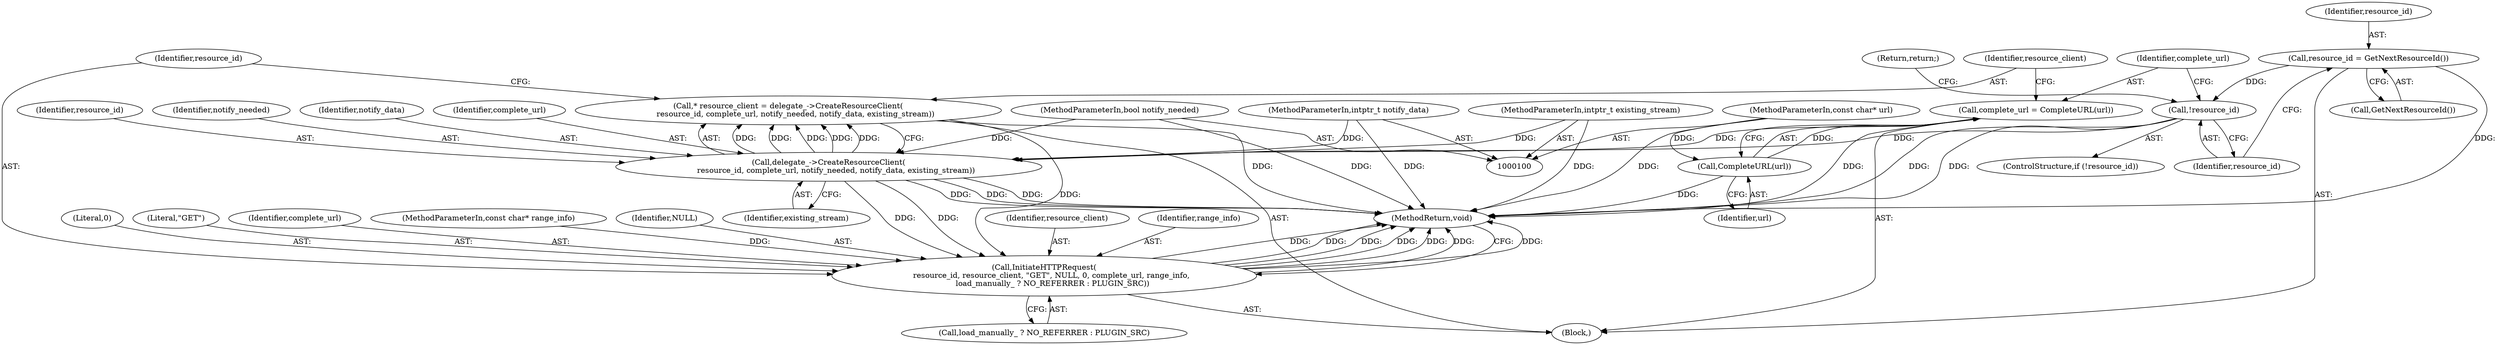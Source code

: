digraph "1_Chrome_ea3d1d84be3d6f97bf50e76511c9e26af6895533_39@pointer" {
"1000121" [label="(Call,* resource_client = delegate_->CreateResourceClient(\n      resource_id, complete_url, notify_needed, notify_data, existing_stream))"];
"1000123" [label="(Call,delegate_->CreateResourceClient(\n      resource_id, complete_url, notify_needed, notify_data, existing_stream))"];
"1000112" [label="(Call,!resource_id)"];
"1000108" [label="(Call,resource_id = GetNextResourceId())"];
"1000116" [label="(Call,complete_url = CompleteURL(url))"];
"1000118" [label="(Call,CompleteURL(url))"];
"1000101" [label="(MethodParameterIn,const char* url)"];
"1000104" [label="(MethodParameterIn,bool notify_needed)"];
"1000105" [label="(MethodParameterIn,intptr_t notify_data)"];
"1000103" [label="(MethodParameterIn,intptr_t existing_stream)"];
"1000129" [label="(Call,InitiateHTTPRequest(\n      resource_id, resource_client, \"GET\", NULL, 0, complete_url, range_info,\n       load_manually_ ? NO_REFERRER : PLUGIN_SRC))"];
"1000105" [label="(MethodParameterIn,intptr_t notify_data)"];
"1000130" [label="(Identifier,resource_id)"];
"1000123" [label="(Call,delegate_->CreateResourceClient(\n      resource_id, complete_url, notify_needed, notify_data, existing_stream))"];
"1000113" [label="(Identifier,resource_id)"];
"1000131" [label="(Identifier,resource_client)"];
"1000119" [label="(Identifier,url)"];
"1000137" [label="(Call,load_manually_ ? NO_REFERRER : PLUGIN_SRC)"];
"1000122" [label="(Identifier,resource_client)"];
"1000124" [label="(Identifier,resource_id)"];
"1000136" [label="(Identifier,range_info)"];
"1000114" [label="(Return,return;)"];
"1000126" [label="(Identifier,notify_needed)"];
"1000116" [label="(Call,complete_url = CompleteURL(url))"];
"1000134" [label="(Literal,0)"];
"1000127" [label="(Identifier,notify_data)"];
"1000125" [label="(Identifier,complete_url)"];
"1000111" [label="(ControlStructure,if (!resource_id))"];
"1000117" [label="(Identifier,complete_url)"];
"1000132" [label="(Literal,\"GET\")"];
"1000108" [label="(Call,resource_id = GetNextResourceId())"];
"1000135" [label="(Identifier,complete_url)"];
"1000109" [label="(Identifier,resource_id)"];
"1000128" [label="(Identifier,existing_stream)"];
"1000112" [label="(Call,!resource_id)"];
"1000106" [label="(Block,)"];
"1000102" [label="(MethodParameterIn,const char* range_info)"];
"1000101" [label="(MethodParameterIn,const char* url)"];
"1000110" [label="(Call,GetNextResourceId())"];
"1000141" [label="(MethodReturn,void)"];
"1000129" [label="(Call,InitiateHTTPRequest(\n      resource_id, resource_client, \"GET\", NULL, 0, complete_url, range_info,\n       load_manually_ ? NO_REFERRER : PLUGIN_SRC))"];
"1000104" [label="(MethodParameterIn,bool notify_needed)"];
"1000133" [label="(Identifier,NULL)"];
"1000118" [label="(Call,CompleteURL(url))"];
"1000121" [label="(Call,* resource_client = delegate_->CreateResourceClient(\n      resource_id, complete_url, notify_needed, notify_data, existing_stream))"];
"1000103" [label="(MethodParameterIn,intptr_t existing_stream)"];
"1000121" -> "1000106"  [label="AST: "];
"1000121" -> "1000123"  [label="CFG: "];
"1000122" -> "1000121"  [label="AST: "];
"1000123" -> "1000121"  [label="AST: "];
"1000130" -> "1000121"  [label="CFG: "];
"1000121" -> "1000141"  [label="DDG: "];
"1000123" -> "1000121"  [label="DDG: "];
"1000123" -> "1000121"  [label="DDG: "];
"1000123" -> "1000121"  [label="DDG: "];
"1000123" -> "1000121"  [label="DDG: "];
"1000123" -> "1000121"  [label="DDG: "];
"1000121" -> "1000129"  [label="DDG: "];
"1000123" -> "1000128"  [label="CFG: "];
"1000124" -> "1000123"  [label="AST: "];
"1000125" -> "1000123"  [label="AST: "];
"1000126" -> "1000123"  [label="AST: "];
"1000127" -> "1000123"  [label="AST: "];
"1000128" -> "1000123"  [label="AST: "];
"1000123" -> "1000141"  [label="DDG: "];
"1000123" -> "1000141"  [label="DDG: "];
"1000123" -> "1000141"  [label="DDG: "];
"1000112" -> "1000123"  [label="DDG: "];
"1000116" -> "1000123"  [label="DDG: "];
"1000104" -> "1000123"  [label="DDG: "];
"1000105" -> "1000123"  [label="DDG: "];
"1000103" -> "1000123"  [label="DDG: "];
"1000123" -> "1000129"  [label="DDG: "];
"1000123" -> "1000129"  [label="DDG: "];
"1000112" -> "1000111"  [label="AST: "];
"1000112" -> "1000113"  [label="CFG: "];
"1000113" -> "1000112"  [label="AST: "];
"1000114" -> "1000112"  [label="CFG: "];
"1000117" -> "1000112"  [label="CFG: "];
"1000112" -> "1000141"  [label="DDG: "];
"1000112" -> "1000141"  [label="DDG: "];
"1000108" -> "1000112"  [label="DDG: "];
"1000108" -> "1000106"  [label="AST: "];
"1000108" -> "1000110"  [label="CFG: "];
"1000109" -> "1000108"  [label="AST: "];
"1000110" -> "1000108"  [label="AST: "];
"1000113" -> "1000108"  [label="CFG: "];
"1000108" -> "1000141"  [label="DDG: "];
"1000116" -> "1000106"  [label="AST: "];
"1000116" -> "1000118"  [label="CFG: "];
"1000117" -> "1000116"  [label="AST: "];
"1000118" -> "1000116"  [label="AST: "];
"1000122" -> "1000116"  [label="CFG: "];
"1000116" -> "1000141"  [label="DDG: "];
"1000118" -> "1000116"  [label="DDG: "];
"1000118" -> "1000119"  [label="CFG: "];
"1000119" -> "1000118"  [label="AST: "];
"1000118" -> "1000141"  [label="DDG: "];
"1000101" -> "1000118"  [label="DDG: "];
"1000101" -> "1000100"  [label="AST: "];
"1000101" -> "1000141"  [label="DDG: "];
"1000104" -> "1000100"  [label="AST: "];
"1000104" -> "1000141"  [label="DDG: "];
"1000105" -> "1000100"  [label="AST: "];
"1000105" -> "1000141"  [label="DDG: "];
"1000103" -> "1000100"  [label="AST: "];
"1000103" -> "1000141"  [label="DDG: "];
"1000129" -> "1000106"  [label="AST: "];
"1000129" -> "1000137"  [label="CFG: "];
"1000130" -> "1000129"  [label="AST: "];
"1000131" -> "1000129"  [label="AST: "];
"1000132" -> "1000129"  [label="AST: "];
"1000133" -> "1000129"  [label="AST: "];
"1000134" -> "1000129"  [label="AST: "];
"1000135" -> "1000129"  [label="AST: "];
"1000136" -> "1000129"  [label="AST: "];
"1000137" -> "1000129"  [label="AST: "];
"1000141" -> "1000129"  [label="CFG: "];
"1000129" -> "1000141"  [label="DDG: "];
"1000129" -> "1000141"  [label="DDG: "];
"1000129" -> "1000141"  [label="DDG: "];
"1000129" -> "1000141"  [label="DDG: "];
"1000129" -> "1000141"  [label="DDG: "];
"1000129" -> "1000141"  [label="DDG: "];
"1000129" -> "1000141"  [label="DDG: "];
"1000102" -> "1000129"  [label="DDG: "];
}
